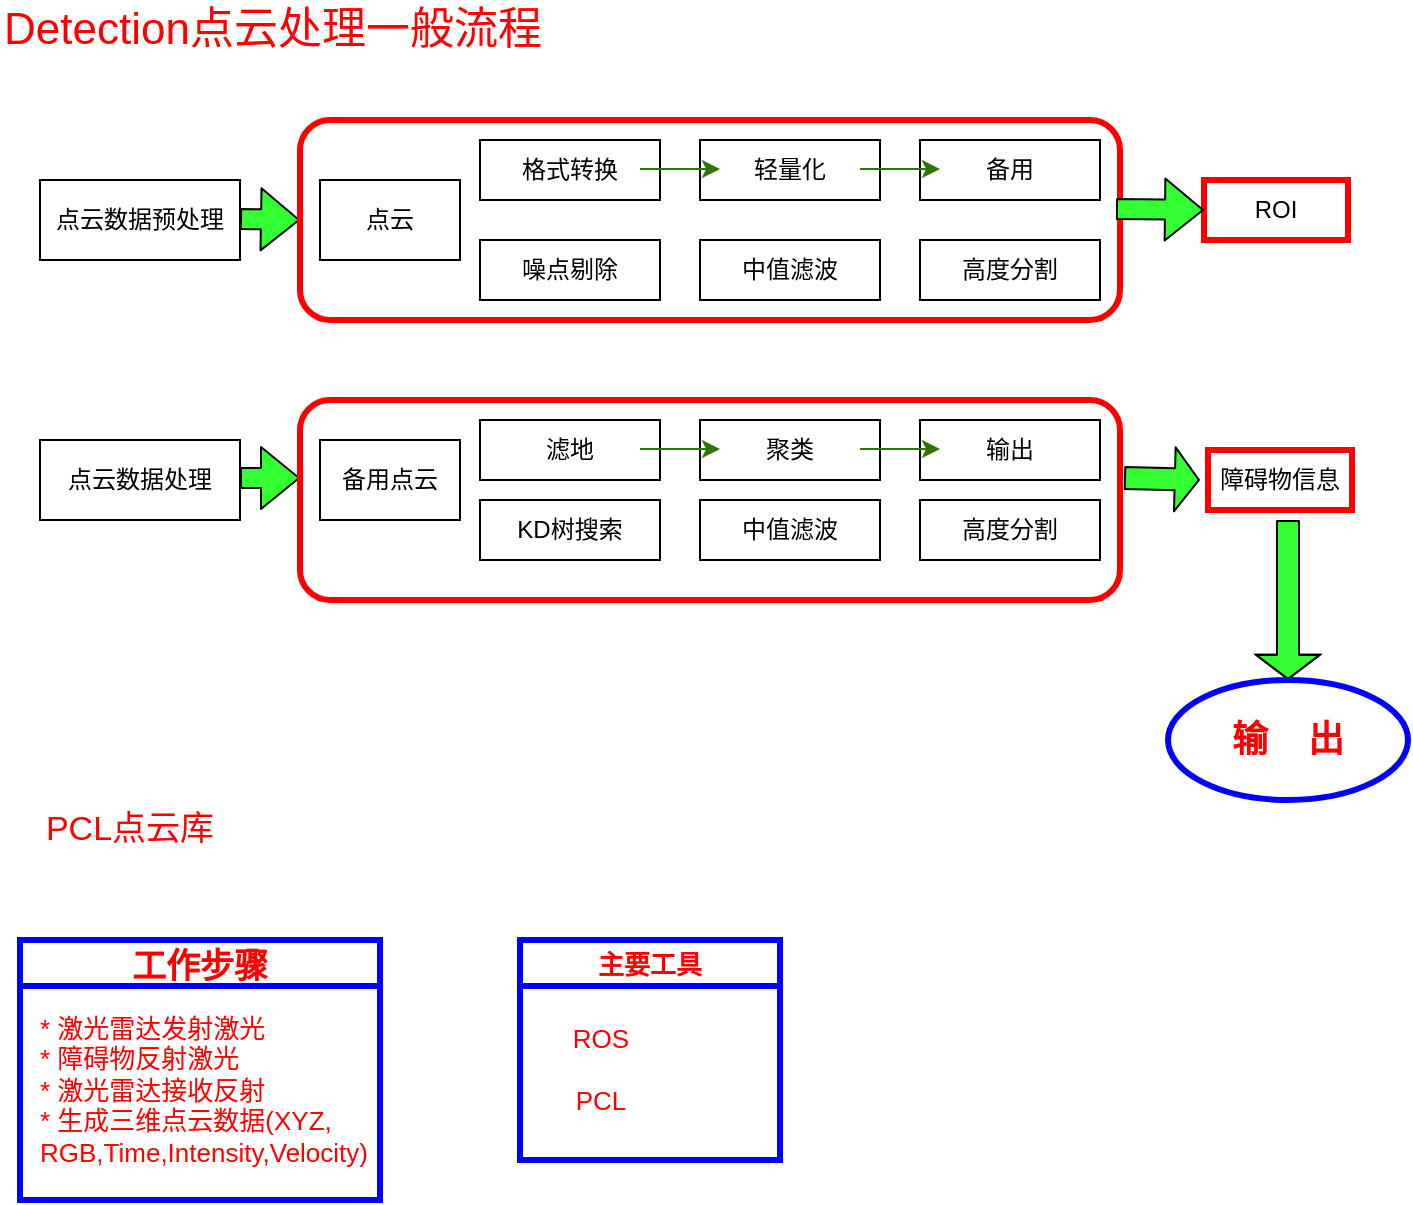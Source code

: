 <mxfile>
    <diagram id="bfpqCElBmMaLn6VJ8Khe" name="激光点云1">
        <mxGraphModel dx="2009" dy="1491" grid="1" gridSize="10" guides="1" tooltips="1" connect="1" arrows="1" fold="1" page="1" pageScale="1" pageWidth="850" pageHeight="1100" background="#ffffff" math="0" shadow="0">
            <root>
                <mxCell id="0"/>
                <mxCell id="1" parent="0"/>
                <mxCell id="2" value="点云数据预处理" style="rounded=0;whiteSpace=wrap;html=1;" parent="1" vertex="1">
                    <mxGeometry x="40" y="100" width="100" height="40" as="geometry"/>
                </mxCell>
                <mxCell id="3" value="点云数据处理" style="rounded=0;whiteSpace=wrap;html=1;" parent="1" vertex="1">
                    <mxGeometry x="40" y="230" width="100" height="40" as="geometry"/>
                </mxCell>
                <mxCell id="4" value="格式转换" style="rounded=0;whiteSpace=wrap;html=1;" parent="1" vertex="1">
                    <mxGeometry x="260" y="80" width="90" height="30" as="geometry"/>
                </mxCell>
                <mxCell id="5" value="轻量化" style="rounded=0;whiteSpace=wrap;html=1;" parent="1" vertex="1">
                    <mxGeometry x="370" y="80" width="90" height="30" as="geometry"/>
                </mxCell>
                <mxCell id="6" value="备用" style="rounded=0;whiteSpace=wrap;html=1;" parent="1" vertex="1">
                    <mxGeometry x="480" y="80" width="90" height="30" as="geometry"/>
                </mxCell>
                <mxCell id="7" value="噪点剔除" style="rounded=0;whiteSpace=wrap;html=1;" parent="1" vertex="1">
                    <mxGeometry x="260" y="130" width="90" height="30" as="geometry"/>
                </mxCell>
                <mxCell id="8" value="中值滤波" style="rounded=0;whiteSpace=wrap;html=1;" parent="1" vertex="1">
                    <mxGeometry x="370" y="130" width="90" height="30" as="geometry"/>
                </mxCell>
                <mxCell id="9" value="高度分割" style="rounded=0;whiteSpace=wrap;html=1;" parent="1" vertex="1">
                    <mxGeometry x="480" y="130" width="90" height="30" as="geometry"/>
                </mxCell>
                <mxCell id="11" value="滤地" style="rounded=0;whiteSpace=wrap;html=1;" parent="1" vertex="1">
                    <mxGeometry x="260" y="220" width="90" height="30" as="geometry"/>
                </mxCell>
                <mxCell id="12" value="聚类" style="rounded=0;whiteSpace=wrap;html=1;" parent="1" vertex="1">
                    <mxGeometry x="370" y="220" width="90" height="30" as="geometry"/>
                </mxCell>
                <mxCell id="13" value="输出" style="rounded=0;whiteSpace=wrap;html=1;" parent="1" vertex="1">
                    <mxGeometry x="480" y="220" width="90" height="30" as="geometry"/>
                </mxCell>
                <mxCell id="14" value="KD树搜索" style="rounded=0;whiteSpace=wrap;html=1;" parent="1" vertex="1">
                    <mxGeometry x="260" y="260" width="90" height="30" as="geometry"/>
                </mxCell>
                <mxCell id="15" value="中值滤波" style="rounded=0;whiteSpace=wrap;html=1;" parent="1" vertex="1">
                    <mxGeometry x="370" y="260" width="90" height="30" as="geometry"/>
                </mxCell>
                <mxCell id="16" value="高度分割" style="rounded=0;whiteSpace=wrap;html=1;" parent="1" vertex="1">
                    <mxGeometry x="480" y="260" width="90" height="30" as="geometry"/>
                </mxCell>
                <mxCell id="17" value="点云" style="rounded=0;whiteSpace=wrap;html=1;" parent="1" vertex="1">
                    <mxGeometry x="180" y="100" width="70" height="40" as="geometry"/>
                </mxCell>
                <mxCell id="18" value="备用点云" style="rounded=0;whiteSpace=wrap;html=1;" parent="1" vertex="1">
                    <mxGeometry x="180" y="230" width="70" height="40" as="geometry"/>
                </mxCell>
                <mxCell id="20" value="" style="shape=flexArrow;endArrow=classic;html=1;fillColor=#33FF33;" parent="1" edge="1">
                    <mxGeometry width="50" height="50" relative="1" as="geometry">
                        <mxPoint x="140" y="119.5" as="sourcePoint"/>
                        <mxPoint x="170" y="120" as="targetPoint"/>
                    </mxGeometry>
                </mxCell>
                <mxCell id="21" value="" style="shape=flexArrow;endArrow=classic;html=1;fillColor=#33FF33;" parent="1" edge="1">
                    <mxGeometry width="50" height="50" relative="1" as="geometry">
                        <mxPoint x="140" y="249" as="sourcePoint"/>
                        <mxPoint x="170" y="249" as="targetPoint"/>
                    </mxGeometry>
                </mxCell>
                <mxCell id="22" value="" style="endArrow=classic;html=1;fillColor=#60a917;strokeColor=#2D7600;" parent="1" edge="1">
                    <mxGeometry width="50" height="50" relative="1" as="geometry">
                        <mxPoint x="340" y="94.5" as="sourcePoint"/>
                        <mxPoint x="380" y="94.5" as="targetPoint"/>
                    </mxGeometry>
                </mxCell>
                <mxCell id="23" value="" style="endArrow=classic;html=1;fillColor=#60a917;strokeColor=#2D7600;" parent="1" edge="1">
                    <mxGeometry width="50" height="50" relative="1" as="geometry">
                        <mxPoint x="450" y="94.5" as="sourcePoint"/>
                        <mxPoint x="490" y="94.5" as="targetPoint"/>
                    </mxGeometry>
                </mxCell>
                <mxCell id="24" value="" style="endArrow=classic;html=1;fillColor=#60a917;strokeColor=#2D7600;" parent="1" edge="1">
                    <mxGeometry width="50" height="50" relative="1" as="geometry">
                        <mxPoint x="340" y="234.5" as="sourcePoint"/>
                        <mxPoint x="380" y="234.5" as="targetPoint"/>
                    </mxGeometry>
                </mxCell>
                <mxCell id="25" value="" style="endArrow=classic;html=1;fillColor=#60a917;strokeColor=#2D7600;" parent="1" edge="1">
                    <mxGeometry width="50" height="50" relative="1" as="geometry">
                        <mxPoint x="450" y="234.5" as="sourcePoint"/>
                        <mxPoint x="490" y="234.5" as="targetPoint"/>
                    </mxGeometry>
                </mxCell>
                <mxCell id="26" value="" style="rounded=1;whiteSpace=wrap;html=1;strokeColor=#FF0000;strokeWidth=3;fillColor=none;" parent="1" vertex="1">
                    <mxGeometry x="170" y="70" width="410" height="100" as="geometry"/>
                </mxCell>
                <mxCell id="27" value="" style="rounded=1;whiteSpace=wrap;html=1;strokeColor=#FF0000;strokeWidth=3;fillColor=none;" parent="1" vertex="1">
                    <mxGeometry x="170" y="210" width="410" height="100" as="geometry"/>
                </mxCell>
                <mxCell id="28" value="ROI" style="rounded=0;whiteSpace=wrap;html=1;strokeColor=#FF0000;strokeWidth=3;fillColor=none;fontColor=#000000;" parent="1" vertex="1">
                    <mxGeometry x="622" y="100" width="72" height="30" as="geometry"/>
                </mxCell>
                <mxCell id="30" value="障碍物信息" style="rounded=0;whiteSpace=wrap;html=1;strokeColor=#FF0000;strokeWidth=3;fillColor=none;fontColor=#000000;" parent="1" vertex="1">
                    <mxGeometry x="624" y="235" width="72" height="30" as="geometry"/>
                </mxCell>
                <mxCell id="31" value="" style="shape=flexArrow;endArrow=classic;html=1;fillColor=#33FF33;entryX=0;entryY=0.5;entryDx=0;entryDy=0;" parent="1" target="28" edge="1">
                    <mxGeometry width="50" height="50" relative="1" as="geometry">
                        <mxPoint x="578" y="114.5" as="sourcePoint"/>
                        <mxPoint x="618" y="115" as="targetPoint"/>
                    </mxGeometry>
                </mxCell>
                <mxCell id="32" value="" style="shape=flexArrow;endArrow=classic;html=1;fillColor=#33FF33;width=11;endSize=3.7;" parent="1" edge="1">
                    <mxGeometry width="50" height="50" relative="1" as="geometry">
                        <mxPoint x="582" y="249" as="sourcePoint"/>
                        <mxPoint x="620" y="250" as="targetPoint"/>
                    </mxGeometry>
                </mxCell>
                <mxCell id="33" value="" style="shape=flexArrow;endArrow=classic;html=1;fillColor=#33FF33;width=11;endSize=3.7;entryX=0.5;entryY=0;entryDx=0;entryDy=0;" parent="1" target="34" edge="1">
                    <mxGeometry width="50" height="50" relative="1" as="geometry">
                        <mxPoint x="664" y="270" as="sourcePoint"/>
                        <mxPoint x="663.5" y="353" as="targetPoint"/>
                        <Array as="points">
                            <mxPoint x="664" y="300"/>
                        </Array>
                    </mxGeometry>
                </mxCell>
                <mxCell id="34" value="输&amp;nbsp; &amp;nbsp; 出" style="ellipse;whiteSpace=wrap;html=1;fontColor=#FF0000;strokeColor=#0000FF;strokeWidth=3;fillColor=none;fontSize=18;fontStyle=1" parent="1" vertex="1">
                    <mxGeometry x="604" y="350" width="120" height="60" as="geometry"/>
                </mxCell>
                <mxCell id="35" value="Detection点云处理一般流程" style="text;html=1;strokeColor=none;fillColor=none;align=left;verticalAlign=middle;whiteSpace=wrap;rounded=0;fontSize=22;fontColor=#FF0000;" parent="1" vertex="1">
                    <mxGeometry x="20" y="10" width="300" height="30" as="geometry"/>
                </mxCell>
                <mxCell id="QXKNRnNFGfwan4PxlKeE-35" value="PCL点云库" style="text;html=1;strokeColor=none;fillColor=none;align=center;verticalAlign=middle;whiteSpace=wrap;rounded=0;fontSize=17;fontColor=#FF0000;" vertex="1" parent="1">
                    <mxGeometry x="30" y="410" width="110" height="30" as="geometry"/>
                </mxCell>
                <mxCell id="QXKNRnNFGfwan4PxlKeE-36" value="工作步骤" style="swimlane;fontSize=17;fontColor=#FF0000;strokeColor=#0000FF;strokeWidth=3;fillColor=none;" vertex="1" parent="1">
                    <mxGeometry x="30" y="480" width="180" height="130" as="geometry"/>
                </mxCell>
                <mxCell id="QXKNRnNFGfwan4PxlKeE-37" value="* 激光雷达发射激光&lt;br style=&quot;font-size: 13px&quot;&gt;* 障碍物反射激光&lt;br style=&quot;font-size: 13px&quot;&gt;* 激光雷达接收反射&lt;br style=&quot;font-size: 13px&quot;&gt;* 生成三维点云数据(XYZ,&lt;br&gt;RGB,Time,Intensity,Velocity)" style="text;html=1;align=left;verticalAlign=middle;resizable=0;points=[];autosize=1;strokeColor=none;fillColor=none;fontSize=13;fontColor=#FF0000;" vertex="1" parent="QXKNRnNFGfwan4PxlKeE-36">
                    <mxGeometry x="7.5" y="30" width="180" height="90" as="geometry"/>
                </mxCell>
                <mxCell id="QXKNRnNFGfwan4PxlKeE-38" value="主要工具" style="swimlane;fontSize=13;fontColor=#FF0000;strokeColor=#0000FF;strokeWidth=3;fillColor=none;" vertex="1" parent="1">
                    <mxGeometry x="280" y="480" width="130" height="110" as="geometry">
                        <mxRectangle x="450" y="180" width="80" height="23" as="alternateBounds"/>
                    </mxGeometry>
                </mxCell>
                <mxCell id="QXKNRnNFGfwan4PxlKeE-39" value="ROS&lt;br&gt;&lt;br&gt;PCL" style="text;html=1;align=center;verticalAlign=middle;resizable=0;points=[];autosize=1;strokeColor=none;fillColor=none;fontSize=13;fontColor=#FF0000;" vertex="1" parent="QXKNRnNFGfwan4PxlKeE-38">
                    <mxGeometry x="20" y="40" width="40" height="50" as="geometry"/>
                </mxCell>
            </root>
        </mxGraphModel>
    </diagram>
    <diagram id="LAleELwB6yS5hQ3d_kyp" name="激光点云2">
        <mxGraphModel dx="1758" dy="1305" grid="1" gridSize="10" guides="1" tooltips="1" connect="1" arrows="1" fold="1" page="1" pageScale="1" pageWidth="850" pageHeight="1100" background="#ffffff" math="0" shadow="0">
            <root>
                <mxCell id="iwYp3wEYwxm7NngFVobn-0"/>
                <mxCell id="iwYp3wEYwxm7NngFVobn-1" parent="iwYp3wEYwxm7NngFVobn-0"/>
                <mxCell id="iwYp3wEYwxm7NngFVobn-2" value="分割算法" style="rounded=1;whiteSpace=wrap;html=1;fontSize=17;fontColor=#FF0000;strokeColor=#0000FF;strokeWidth=3;fillColor=none;" parent="iwYp3wEYwxm7NngFVobn-1" vertex="1">
                    <mxGeometry x="40" y="360" width="100" height="40" as="geometry"/>
                </mxCell>
                <mxCell id="iwYp3wEYwxm7NngFVobn-6" value="基于法向量算法" style="rounded=1;whiteSpace=wrap;html=1;fontSize=12;fontColor=#FF0000;strokeColor=#0000FF;strokeWidth=3;fillColor=none;" parent="iwYp3wEYwxm7NngFVobn-1" vertex="1">
                    <mxGeometry x="200" y="162" width="130" height="30" as="geometry"/>
                </mxCell>
                <mxCell id="iwYp3wEYwxm7NngFVobn-20" value="" style="edgeStyle=entityRelationEdgeStyle;fontSize=12;html=1;endArrow=ERmandOne;fontColor=#FF0000;strokeColor=#0000FF;fillColor=#33FF33;exitX=1;exitY=0.5;exitDx=0;exitDy=0;entryX=0;entryY=0.5;entryDx=0;entryDy=0;" parent="iwYp3wEYwxm7NngFVobn-1" source="iwYp3wEYwxm7NngFVobn-2" target="iwYp3wEYwxm7NngFVobn-6" edge="1">
                    <mxGeometry width="100" height="100" relative="1" as="geometry">
                        <mxPoint x="150" y="390" as="sourcePoint"/>
                        <mxPoint x="250" y="290" as="targetPoint"/>
                    </mxGeometry>
                </mxCell>
                <mxCell id="iwYp3wEYwxm7NngFVobn-21" value="基于区域增长算法" style="rounded=1;whiteSpace=wrap;html=1;fontSize=12;fontColor=#FF0000;strokeColor=#0000FF;strokeWidth=3;fillColor=none;" parent="iwYp3wEYwxm7NngFVobn-1" vertex="1">
                    <mxGeometry x="200" y="213" width="130" height="30" as="geometry"/>
                </mxCell>
                <mxCell id="iwYp3wEYwxm7NngFVobn-22" value="" style="edgeStyle=entityRelationEdgeStyle;fontSize=12;html=1;endArrow=ERmandOne;fontColor=#FF0000;strokeColor=#0000FF;fillColor=#33FF33;entryX=0;entryY=0.5;entryDx=0;entryDy=0;" parent="iwYp3wEYwxm7NngFVobn-1" target="iwYp3wEYwxm7NngFVobn-21" edge="1">
                    <mxGeometry width="100" height="100" relative="1" as="geometry">
                        <mxPoint x="140" y="380" as="sourcePoint"/>
                        <mxPoint x="290" y="320" as="targetPoint"/>
                    </mxGeometry>
                </mxCell>
                <mxCell id="iwYp3wEYwxm7NngFVobn-23" value="基于直线拟合算法" style="rounded=1;whiteSpace=wrap;html=1;fontSize=12;fontColor=#FF0000;strokeColor=#0000FF;strokeWidth=3;fillColor=none;" parent="iwYp3wEYwxm7NngFVobn-1" vertex="1">
                    <mxGeometry x="200" y="266" width="130" height="30" as="geometry"/>
                </mxCell>
                <mxCell id="iwYp3wEYwxm7NngFVobn-24" value="" style="edgeStyle=entityRelationEdgeStyle;fontSize=12;html=1;endArrow=ERmandOne;fontColor=#FF0000;strokeColor=#0000FF;fillColor=#33FF33;exitX=1;exitY=0.5;exitDx=0;exitDy=0;entryX=0;entryY=0.5;entryDx=0;entryDy=0;" parent="iwYp3wEYwxm7NngFVobn-1" source="iwYp3wEYwxm7NngFVobn-2" target="iwYp3wEYwxm7NngFVobn-23" edge="1">
                    <mxGeometry width="100" height="100" relative="1" as="geometry">
                        <mxPoint x="150" y="401" as="sourcePoint"/>
                        <mxPoint x="210" y="360" as="targetPoint"/>
                    </mxGeometry>
                </mxCell>
                <mxCell id="iwYp3wEYwxm7NngFVobn-25" value="基于MRF算法" style="rounded=1;whiteSpace=wrap;html=1;fontSize=12;fontColor=#FF0000;strokeColor=#0000FF;strokeWidth=3;fillColor=none;" parent="iwYp3wEYwxm7NngFVobn-1" vertex="1">
                    <mxGeometry x="200" y="320" width="130" height="30" as="geometry"/>
                </mxCell>
                <mxCell id="iwYp3wEYwxm7NngFVobn-26" value="基于拟合平面算法" style="rounded=1;whiteSpace=wrap;html=1;fontSize=12;fontColor=#FF0000;strokeColor=#0000FF;strokeWidth=3;fillColor=none;" parent="iwYp3wEYwxm7NngFVobn-1" vertex="1">
                    <mxGeometry x="200" y="370" width="130" height="30" as="geometry"/>
                </mxCell>
                <mxCell id="iwYp3wEYwxm7NngFVobn-27" value="基于深度图像法" style="rounded=1;whiteSpace=wrap;html=1;fontSize=12;fontColor=#FF0000;strokeColor=#0000FF;strokeWidth=3;fillColor=none;" parent="iwYp3wEYwxm7NngFVobn-1" vertex="1">
                    <mxGeometry x="200" y="420" width="130" height="30" as="geometry"/>
                </mxCell>
                <mxCell id="iwYp3wEYwxm7NngFVobn-28" value="基于分段扇形投影法" style="rounded=1;whiteSpace=wrap;html=1;fontSize=12;fontColor=#FF0000;strokeColor=#0000FF;strokeWidth=3;fillColor=none;" parent="iwYp3wEYwxm7NngFVobn-1" vertex="1">
                    <mxGeometry x="200" y="470" width="140" height="30" as="geometry"/>
                </mxCell>
                <mxCell id="iwYp3wEYwxm7NngFVobn-29" value="基于平均高度算法" style="rounded=1;whiteSpace=wrap;html=1;fontSize=12;fontColor=#FF0000;strokeColor=#0000FF;strokeWidth=3;fillColor=none;" parent="iwYp3wEYwxm7NngFVobn-1" vertex="1">
                    <mxGeometry x="200" y="520" width="130" height="30" as="geometry"/>
                </mxCell>
                <mxCell id="iwYp3wEYwxm7NngFVobn-30" value="基于划分原理" style="rounded=1;whiteSpace=wrap;html=1;fontSize=12;fontColor=#FF0000;strokeColor=#0000FF;strokeWidth=3;fillColor=none;" parent="iwYp3wEYwxm7NngFVobn-1" vertex="1">
                    <mxGeometry x="527" y="150" width="110" height="30" as="geometry"/>
                </mxCell>
                <mxCell id="A237o_bNto-YE-V8PmqF-0" value="" style="edgeStyle=entityRelationEdgeStyle;fontSize=12;html=1;endArrow=ERmandOne;fontColor=#FF0000;strokeColor=#0000FF;fillColor=#33FF33;exitX=1;exitY=0.5;exitDx=0;exitDy=0;entryX=0;entryY=0.5;entryDx=0;entryDy=0;" parent="iwYp3wEYwxm7NngFVobn-1" source="iwYp3wEYwxm7NngFVobn-2" target="iwYp3wEYwxm7NngFVobn-25" edge="1">
                    <mxGeometry width="100" height="100" relative="1" as="geometry">
                        <mxPoint x="150" y="459" as="sourcePoint"/>
                        <mxPoint x="210" y="360" as="targetPoint"/>
                    </mxGeometry>
                </mxCell>
                <mxCell id="A237o_bNto-YE-V8PmqF-1" value="" style="edgeStyle=entityRelationEdgeStyle;fontSize=12;html=1;endArrow=ERmandOne;fontColor=#FF0000;strokeColor=#0000FF;fillColor=#33FF33;exitX=1;exitY=0.5;exitDx=0;exitDy=0;entryX=0;entryY=0.5;entryDx=0;entryDy=0;" parent="iwYp3wEYwxm7NngFVobn-1" source="iwYp3wEYwxm7NngFVobn-2" target="iwYp3wEYwxm7NngFVobn-29" edge="1">
                    <mxGeometry width="100" height="100" relative="1" as="geometry">
                        <mxPoint x="140" y="609" as="sourcePoint"/>
                        <mxPoint x="200" y="510" as="targetPoint"/>
                    </mxGeometry>
                </mxCell>
                <mxCell id="A237o_bNto-YE-V8PmqF-2" value="" style="edgeStyle=entityRelationEdgeStyle;fontSize=12;html=1;endArrow=ERmandOne;fontColor=#FF0000;strokeColor=#0000FF;fillColor=#33FF33;exitX=1;exitY=0.5;exitDx=0;exitDy=0;entryX=0;entryY=0.5;entryDx=0;entryDy=0;" parent="iwYp3wEYwxm7NngFVobn-1" source="A237o_bNto-YE-V8PmqF-6" target="A237o_bNto-YE-V8PmqF-15" edge="1">
                    <mxGeometry width="100" height="100" relative="1" as="geometry">
                        <mxPoint x="457" y="534.5" as="sourcePoint"/>
                        <mxPoint x="517" y="435.5" as="targetPoint"/>
                    </mxGeometry>
                </mxCell>
                <mxCell id="A237o_bNto-YE-V8PmqF-3" value="" style="edgeStyle=entityRelationEdgeStyle;fontSize=12;html=1;endArrow=ERmandOne;fontColor=#FF0000;strokeColor=#0000FF;fillColor=#33FF33;exitX=1;exitY=0.5;exitDx=0;exitDy=0;" parent="iwYp3wEYwxm7NngFVobn-1" source="iwYp3wEYwxm7NngFVobn-2" edge="1">
                    <mxGeometry width="100" height="100" relative="1" as="geometry">
                        <mxPoint x="140" y="380" as="sourcePoint"/>
                        <mxPoint x="200" y="385" as="targetPoint"/>
                    </mxGeometry>
                </mxCell>
                <mxCell id="A237o_bNto-YE-V8PmqF-4" value="" style="edgeStyle=entityRelationEdgeStyle;fontSize=12;html=1;endArrow=ERmandOne;fontColor=#FF0000;strokeColor=#0000FF;fillColor=#33FF33;exitX=1;exitY=0.5;exitDx=0;exitDy=0;entryX=0;entryY=0.5;entryDx=0;entryDy=0;" parent="iwYp3wEYwxm7NngFVobn-1" source="iwYp3wEYwxm7NngFVobn-2" target="iwYp3wEYwxm7NngFVobn-28" edge="1">
                    <mxGeometry width="100" height="100" relative="1" as="geometry">
                        <mxPoint x="140" y="559" as="sourcePoint"/>
                        <mxPoint x="200" y="460" as="targetPoint"/>
                    </mxGeometry>
                </mxCell>
                <mxCell id="A237o_bNto-YE-V8PmqF-5" value="" style="edgeStyle=entityRelationEdgeStyle;fontSize=12;html=1;endArrow=ERmandOne;fontColor=#FF0000;strokeColor=#0000FF;fillColor=#33FF33;entryX=0;entryY=0.5;entryDx=0;entryDy=0;" parent="iwYp3wEYwxm7NngFVobn-1" target="iwYp3wEYwxm7NngFVobn-27" edge="1">
                    <mxGeometry width="100" height="100" relative="1" as="geometry">
                        <mxPoint x="140" y="380" as="sourcePoint"/>
                        <mxPoint x="200" y="410" as="targetPoint"/>
                    </mxGeometry>
                </mxCell>
                <mxCell id="A237o_bNto-YE-V8PmqF-6" value="聚类算法" style="rounded=1;whiteSpace=wrap;html=1;fontSize=17;fontColor=#FF0000;strokeColor=#0000FF;strokeWidth=3;fillColor=none;" parent="iwYp3wEYwxm7NngFVobn-1" vertex="1">
                    <mxGeometry x="367" y="357" width="100" height="40" as="geometry"/>
                </mxCell>
                <mxCell id="A237o_bNto-YE-V8PmqF-7" value="基于层次原理" style="rounded=1;whiteSpace=wrap;html=1;fontSize=12;fontColor=#FF0000;strokeColor=#0000FF;strokeWidth=3;fillColor=none;" parent="iwYp3wEYwxm7NngFVobn-1" vertex="1">
                    <mxGeometry x="527" y="290" width="110" height="30" as="geometry"/>
                </mxCell>
                <mxCell id="A237o_bNto-YE-V8PmqF-10" value="边界框拟合" style="rounded=1;whiteSpace=wrap;html=1;fontSize=17;fontColor=#FF0000;strokeColor=#0000FF;strokeWidth=3;fillColor=none;" parent="iwYp3wEYwxm7NngFVobn-1" vertex="1">
                    <mxGeometry x="30" y="785" width="120" height="30" as="geometry"/>
                </mxCell>
                <mxCell id="A237o_bNto-YE-V8PmqF-11" value="" style="edgeStyle=entityRelationEdgeStyle;fontSize=12;html=1;endArrow=ERmandOne;fontColor=#FF0000;strokeColor=#0000FF;fillColor=#33FF33;exitX=1;exitY=0.5;exitDx=0;exitDy=0;entryX=0;entryY=0.5;entryDx=0;entryDy=0;" parent="iwYp3wEYwxm7NngFVobn-1" source="A237o_bNto-YE-V8PmqF-6" target="A237o_bNto-YE-V8PmqF-7" edge="1">
                    <mxGeometry width="100" height="100" relative="1" as="geometry">
                        <mxPoint x="457" y="491.5" as="sourcePoint"/>
                        <mxPoint x="517" y="392.5" as="targetPoint"/>
                    </mxGeometry>
                </mxCell>
                <mxCell id="A237o_bNto-YE-V8PmqF-12" value="" style="edgeStyle=entityRelationEdgeStyle;fontSize=12;html=1;endArrow=ERmandOne;fontColor=#FF0000;strokeColor=#0000FF;fillColor=#33FF33;exitX=1;exitY=0.5;exitDx=0;exitDy=0;entryX=0;entryY=0.5;entryDx=0;entryDy=0;" parent="iwYp3wEYwxm7NngFVobn-1" source="A237o_bNto-YE-V8PmqF-6" target="iwYp3wEYwxm7NngFVobn-30" edge="1">
                    <mxGeometry width="100" height="100" relative="1" as="geometry">
                        <mxPoint x="457" y="268" as="sourcePoint"/>
                        <mxPoint x="517" y="169" as="targetPoint"/>
                    </mxGeometry>
                </mxCell>
                <mxCell id="A237o_bNto-YE-V8PmqF-14" value="基于网格原理" style="rounded=1;whiteSpace=wrap;html=1;fontSize=12;fontColor=#FF0000;strokeColor=#0000FF;strokeWidth=3;fillColor=none;" parent="iwYp3wEYwxm7NngFVobn-1" vertex="1">
                    <mxGeometry x="527" y="570" width="110" height="30" as="geometry"/>
                </mxCell>
                <mxCell id="A237o_bNto-YE-V8PmqF-15" value="基于密度原理" style="rounded=1;whiteSpace=wrap;html=1;fontSize=12;fontColor=#FF0000;strokeColor=#0000FF;strokeWidth=3;fillColor=none;" parent="iwYp3wEYwxm7NngFVobn-1" vertex="1">
                    <mxGeometry x="527" y="427" width="110" height="30" as="geometry"/>
                </mxCell>
                <mxCell id="A237o_bNto-YE-V8PmqF-16" value="K-MEANS算法" style="rounded=1;whiteSpace=wrap;html=1;fontSize=11;fontColor=#FF0000;strokeColor=#0000FF;strokeWidth=3;fillColor=none;align=center;" parent="iwYp3wEYwxm7NngFVobn-1" vertex="1">
                    <mxGeometry x="697" y="110" width="130" height="30" as="geometry"/>
                </mxCell>
                <mxCell id="A237o_bNto-YE-V8PmqF-17" value="KNN算法" style="rounded=1;whiteSpace=wrap;html=1;fontSize=11;fontColor=#FF0000;strokeColor=#0000FF;strokeWidth=3;fillColor=none;align=center;" parent="iwYp3wEYwxm7NngFVobn-1" vertex="1">
                    <mxGeometry x="697" y="150" width="130" height="30" as="geometry"/>
                </mxCell>
                <mxCell id="A237o_bNto-YE-V8PmqF-18" value="K-MEDOIDS算法" style="rounded=1;whiteSpace=wrap;html=1;fontSize=11;fontColor=#FF0000;strokeColor=#0000FF;strokeWidth=3;fillColor=none;align=center;" parent="iwYp3wEYwxm7NngFVobn-1" vertex="1">
                    <mxGeometry x="697" y="193" width="130" height="30" as="geometry"/>
                </mxCell>
                <mxCell id="A237o_bNto-YE-V8PmqF-19" value="K-MEANS算法" style="rounded=1;whiteSpace=wrap;html=1;fontSize=11;fontColor=#FF0000;strokeColor=#0000FF;strokeWidth=3;fillColor=none;align=center;" parent="iwYp3wEYwxm7NngFVobn-1" vertex="1">
                    <mxGeometry x="697" y="246" width="130" height="30" as="geometry"/>
                </mxCell>
                <mxCell id="A237o_bNto-YE-V8PmqF-20" value="KNN算法" style="rounded=1;whiteSpace=wrap;html=1;fontSize=11;fontColor=#FF0000;strokeColor=#0000FF;strokeWidth=3;fillColor=none;align=center;" parent="iwYp3wEYwxm7NngFVobn-1" vertex="1">
                    <mxGeometry x="697" y="286" width="130" height="30" as="geometry"/>
                </mxCell>
                <mxCell id="A237o_bNto-YE-V8PmqF-21" value="K-MEDOIDS算法" style="rounded=1;whiteSpace=wrap;html=1;fontSize=11;fontColor=#FF0000;strokeColor=#0000FF;strokeWidth=3;fillColor=none;align=center;" parent="iwYp3wEYwxm7NngFVobn-1" vertex="1">
                    <mxGeometry x="697" y="329" width="130" height="30" as="geometry"/>
                </mxCell>
                <mxCell id="A237o_bNto-YE-V8PmqF-22" value="K-MEANS算法" style="rounded=1;whiteSpace=wrap;html=1;fontSize=11;fontColor=#FF0000;strokeColor=#0000FF;strokeWidth=3;fillColor=none;align=center;" parent="iwYp3wEYwxm7NngFVobn-1" vertex="1">
                    <mxGeometry x="697" y="387" width="130" height="30" as="geometry"/>
                </mxCell>
                <mxCell id="A237o_bNto-YE-V8PmqF-23" value="KNN算法" style="rounded=1;whiteSpace=wrap;html=1;fontSize=11;fontColor=#FF0000;strokeColor=#0000FF;strokeWidth=3;fillColor=none;align=center;" parent="iwYp3wEYwxm7NngFVobn-1" vertex="1">
                    <mxGeometry x="697" y="427" width="130" height="30" as="geometry"/>
                </mxCell>
                <mxCell id="A237o_bNto-YE-V8PmqF-24" value="K-MEDOIDS算法" style="rounded=1;whiteSpace=wrap;html=1;fontSize=11;fontColor=#FF0000;strokeColor=#0000FF;strokeWidth=3;fillColor=none;align=center;" parent="iwYp3wEYwxm7NngFVobn-1" vertex="1">
                    <mxGeometry x="697" y="470" width="130" height="30" as="geometry"/>
                </mxCell>
                <mxCell id="A237o_bNto-YE-V8PmqF-25" value="K-MEANS算法" style="rounded=1;whiteSpace=wrap;html=1;fontSize=11;fontColor=#FF0000;strokeColor=#0000FF;strokeWidth=3;fillColor=none;align=center;" parent="iwYp3wEYwxm7NngFVobn-1" vertex="1">
                    <mxGeometry x="697" y="530" width="130" height="30" as="geometry"/>
                </mxCell>
                <mxCell id="A237o_bNto-YE-V8PmqF-26" value="KNN算法" style="rounded=1;whiteSpace=wrap;html=1;fontSize=11;fontColor=#FF0000;strokeColor=#0000FF;strokeWidth=3;fillColor=none;align=center;" parent="iwYp3wEYwxm7NngFVobn-1" vertex="1">
                    <mxGeometry x="697" y="570" width="130" height="30" as="geometry"/>
                </mxCell>
                <mxCell id="A237o_bNto-YE-V8PmqF-27" value="K-MEDOIDS算法" style="rounded=1;whiteSpace=wrap;html=1;fontSize=11;fontColor=#FF0000;strokeColor=#0000FF;strokeWidth=3;fillColor=none;align=center;" parent="iwYp3wEYwxm7NngFVobn-1" vertex="1">
                    <mxGeometry x="697" y="613" width="130" height="30" as="geometry"/>
                </mxCell>
                <mxCell id="A237o_bNto-YE-V8PmqF-28" value="" style="edgeStyle=entityRelationEdgeStyle;fontSize=12;html=1;endArrow=ERmandOne;fontColor=#FF0000;strokeColor=#0000FF;fillColor=#33FF33;exitX=1;exitY=0.5;exitDx=0;exitDy=0;entryX=0;entryY=0.5;entryDx=0;entryDy=0;" parent="iwYp3wEYwxm7NngFVobn-1" source="A237o_bNto-YE-V8PmqF-6" target="A237o_bNto-YE-V8PmqF-14" edge="1">
                    <mxGeometry width="100" height="100" relative="1" as="geometry">
                        <mxPoint x="467" y="587" as="sourcePoint"/>
                        <mxPoint x="527" y="488" as="targetPoint"/>
                    </mxGeometry>
                </mxCell>
                <mxCell id="A237o_bNto-YE-V8PmqF-29" value="" style="edgeStyle=entityRelationEdgeStyle;fontSize=12;html=1;endArrow=ERmandOne;fontColor=#FF0000;strokeColor=#0000FF;fillColor=#33FF33;exitX=1;exitY=0.5;exitDx=0;exitDy=0;entryX=0;entryY=0.5;entryDx=0;entryDy=0;" parent="iwYp3wEYwxm7NngFVobn-1" source="iwYp3wEYwxm7NngFVobn-30" target="A237o_bNto-YE-V8PmqF-16" edge="1">
                    <mxGeometry width="100" height="100" relative="1" as="geometry">
                        <mxPoint x="637" y="140" as="sourcePoint"/>
                        <mxPoint x="697" y="104" as="targetPoint"/>
                    </mxGeometry>
                </mxCell>
                <mxCell id="A237o_bNto-YE-V8PmqF-38" value="" style="edgeStyle=entityRelationEdgeStyle;fontSize=12;html=1;endArrow=ERmandOne;fontColor=#FF0000;strokeColor=#0000FF;fillColor=#33FF33;exitX=1;exitY=0.5;exitDx=0;exitDy=0;entryX=0;entryY=0.5;entryDx=0;entryDy=0;" parent="iwYp3wEYwxm7NngFVobn-1" source="iwYp3wEYwxm7NngFVobn-30" target="A237o_bNto-YE-V8PmqF-17" edge="1">
                    <mxGeometry width="100" height="100" relative="1" as="geometry">
                        <mxPoint x="637" y="214" as="sourcePoint"/>
                        <mxPoint x="697" y="174" as="targetPoint"/>
                    </mxGeometry>
                </mxCell>
                <mxCell id="A237o_bNto-YE-V8PmqF-39" value="" style="edgeStyle=entityRelationEdgeStyle;fontSize=12;html=1;endArrow=ERmandOne;fontColor=#FF0000;strokeColor=#0000FF;fillColor=#33FF33;exitX=1;exitY=0.5;exitDx=0;exitDy=0;entryX=0;entryY=0.5;entryDx=0;entryDy=0;" parent="iwYp3wEYwxm7NngFVobn-1" source="A237o_bNto-YE-V8PmqF-15" target="A237o_bNto-YE-V8PmqF-22" edge="1">
                    <mxGeometry width="100" height="100" relative="1" as="geometry">
                        <mxPoint x="637" y="458" as="sourcePoint"/>
                        <mxPoint x="697" y="418" as="targetPoint"/>
                    </mxGeometry>
                </mxCell>
                <mxCell id="A237o_bNto-YE-V8PmqF-40" value="" style="edgeStyle=entityRelationEdgeStyle;fontSize=12;html=1;endArrow=ERmandOne;fontColor=#FF0000;strokeColor=#0000FF;fillColor=#33FF33;exitX=1;exitY=0.5;exitDx=0;exitDy=0;entryX=0;entryY=0.5;entryDx=0;entryDy=0;" parent="iwYp3wEYwxm7NngFVobn-1" source="A237o_bNto-YE-V8PmqF-14" target="A237o_bNto-YE-V8PmqF-27" edge="1">
                    <mxGeometry width="100" height="100" relative="1" as="geometry">
                        <mxPoint x="627" y="628" as="sourcePoint"/>
                        <mxPoint x="687" y="588" as="targetPoint"/>
                    </mxGeometry>
                </mxCell>
                <mxCell id="A237o_bNto-YE-V8PmqF-41" value="" style="edgeStyle=entityRelationEdgeStyle;fontSize=12;html=1;endArrow=ERmandOne;fontColor=#FF0000;strokeColor=#0000FF;fillColor=#33FF33;exitX=1;exitY=0.5;exitDx=0;exitDy=0;entryX=0;entryY=0.5;entryDx=0;entryDy=0;" parent="iwYp3wEYwxm7NngFVobn-1" source="A237o_bNto-YE-V8PmqF-15" target="A237o_bNto-YE-V8PmqF-24" edge="1">
                    <mxGeometry width="100" height="100" relative="1" as="geometry">
                        <mxPoint x="637" y="500" as="sourcePoint"/>
                        <mxPoint x="697" y="460" as="targetPoint"/>
                    </mxGeometry>
                </mxCell>
                <mxCell id="A237o_bNto-YE-V8PmqF-42" value="" style="edgeStyle=entityRelationEdgeStyle;fontSize=12;html=1;endArrow=ERmandOne;fontColor=#FF0000;strokeColor=#0000FF;fillColor=#33FF33;exitX=1;exitY=0.5;exitDx=0;exitDy=0;entryX=0;entryY=0.5;entryDx=0;entryDy=0;" parent="iwYp3wEYwxm7NngFVobn-1" source="A237o_bNto-YE-V8PmqF-15" target="A237o_bNto-YE-V8PmqF-23" edge="1">
                    <mxGeometry width="100" height="100" relative="1" as="geometry">
                        <mxPoint x="637" y="497" as="sourcePoint"/>
                        <mxPoint x="697" y="457" as="targetPoint"/>
                    </mxGeometry>
                </mxCell>
                <mxCell id="A237o_bNto-YE-V8PmqF-43" value="" style="edgeStyle=entityRelationEdgeStyle;fontSize=12;html=1;endArrow=ERmandOne;fontColor=#FF0000;strokeColor=#0000FF;fillColor=#33FF33;exitX=1;exitY=0.5;exitDx=0;exitDy=0;entryX=0;entryY=0.5;entryDx=0;entryDy=0;" parent="iwYp3wEYwxm7NngFVobn-1" source="A237o_bNto-YE-V8PmqF-7" target="A237o_bNto-YE-V8PmqF-21" edge="1">
                    <mxGeometry width="100" height="100" relative="1" as="geometry">
                        <mxPoint x="637" y="364" as="sourcePoint"/>
                        <mxPoint x="697" y="324" as="targetPoint"/>
                    </mxGeometry>
                </mxCell>
                <mxCell id="A237o_bNto-YE-V8PmqF-44" value="" style="edgeStyle=entityRelationEdgeStyle;fontSize=12;html=1;endArrow=ERmandOne;fontColor=#FF0000;strokeColor=#0000FF;fillColor=#33FF33;exitX=1;exitY=0.5;exitDx=0;exitDy=0;entryX=0;entryY=0.5;entryDx=0;entryDy=0;" parent="iwYp3wEYwxm7NngFVobn-1" source="A237o_bNto-YE-V8PmqF-7" target="A237o_bNto-YE-V8PmqF-20" edge="1">
                    <mxGeometry width="100" height="100" relative="1" as="geometry">
                        <mxPoint x="647" y="360" as="sourcePoint"/>
                        <mxPoint x="707" y="320" as="targetPoint"/>
                    </mxGeometry>
                </mxCell>
                <mxCell id="A237o_bNto-YE-V8PmqF-45" value="" style="edgeStyle=entityRelationEdgeStyle;fontSize=12;html=1;endArrow=ERmandOne;fontColor=#FF0000;strokeColor=#0000FF;fillColor=#33FF33;exitX=1;exitY=0.5;exitDx=0;exitDy=0;entryX=0;entryY=0.5;entryDx=0;entryDy=0;" parent="iwYp3wEYwxm7NngFVobn-1" source="A237o_bNto-YE-V8PmqF-7" target="A237o_bNto-YE-V8PmqF-19" edge="1">
                    <mxGeometry width="100" height="100" relative="1" as="geometry">
                        <mxPoint x="637" y="276" as="sourcePoint"/>
                        <mxPoint x="697" y="236" as="targetPoint"/>
                    </mxGeometry>
                </mxCell>
                <mxCell id="A237o_bNto-YE-V8PmqF-46" value="" style="edgeStyle=entityRelationEdgeStyle;fontSize=12;html=1;endArrow=ERmandOne;fontColor=#FF0000;strokeColor=#0000FF;fillColor=#33FF33;exitX=1;exitY=0.5;exitDx=0;exitDy=0;entryX=0;entryY=0.5;entryDx=0;entryDy=0;" parent="iwYp3wEYwxm7NngFVobn-1" source="iwYp3wEYwxm7NngFVobn-30" target="A237o_bNto-YE-V8PmqF-18" edge="1">
                    <mxGeometry width="100" height="100" relative="1" as="geometry">
                        <mxPoint x="637" y="233" as="sourcePoint"/>
                        <mxPoint x="697" y="193" as="targetPoint"/>
                    </mxGeometry>
                </mxCell>
                <mxCell id="A237o_bNto-YE-V8PmqF-47" value="" style="edgeStyle=entityRelationEdgeStyle;fontSize=12;html=1;endArrow=ERmandOne;fontColor=#FF0000;strokeColor=#0000FF;fillColor=#33FF33;exitX=1;exitY=0.5;exitDx=0;exitDy=0;entryX=0;entryY=0.5;entryDx=0;entryDy=0;" parent="iwYp3wEYwxm7NngFVobn-1" source="A237o_bNto-YE-V8PmqF-14" target="A237o_bNto-YE-V8PmqF-26" edge="1">
                    <mxGeometry width="100" height="100" relative="1" as="geometry">
                        <mxPoint x="637" y="628" as="sourcePoint"/>
                        <mxPoint x="697" y="588" as="targetPoint"/>
                    </mxGeometry>
                </mxCell>
                <mxCell id="A237o_bNto-YE-V8PmqF-48" value="" style="edgeStyle=entityRelationEdgeStyle;fontSize=12;html=1;endArrow=ERmandOne;fontColor=#FF0000;strokeColor=#0000FF;fillColor=#33FF33;exitX=1;exitY=0.5;exitDx=0;exitDy=0;entryX=0;entryY=0.5;entryDx=0;entryDy=0;" parent="iwYp3wEYwxm7NngFVobn-1" source="A237o_bNto-YE-V8PmqF-14" target="A237o_bNto-YE-V8PmqF-25" edge="1">
                    <mxGeometry width="100" height="100" relative="1" as="geometry">
                        <mxPoint x="637" y="558" as="sourcePoint"/>
                        <mxPoint x="697" y="518" as="targetPoint"/>
                    </mxGeometry>
                </mxCell>
                <mxCell id="A237o_bNto-YE-V8PmqF-49" value="基于AABB算法" style="rounded=1;whiteSpace=wrap;html=1;fontSize=12;fontColor=#FF0000;strokeColor=#0000FF;strokeWidth=3;fillColor=none;" parent="iwYp3wEYwxm7NngFVobn-1" vertex="1">
                    <mxGeometry x="210" y="630" width="140" height="30" as="geometry"/>
                </mxCell>
                <mxCell id="A237o_bNto-YE-V8PmqF-50" value="包围球(sphere)" style="rounded=1;whiteSpace=wrap;html=1;fontSize=12;fontColor=#FF0000;strokeColor=#0000FF;strokeWidth=3;fillColor=none;" parent="iwYp3wEYwxm7NngFVobn-1" vertex="1">
                    <mxGeometry x="210" y="905" width="120" height="30" as="geometry"/>
                </mxCell>
                <mxCell id="A237o_bNto-YE-V8PmqF-51" value="凸包包围框(fixed direction hulls or K-DOP)" style="rounded=1;whiteSpace=wrap;html=1;fontSize=12;fontColor=#FF0000;strokeColor=#0000FF;strokeWidth=3;fillColor=none;" parent="iwYp3wEYwxm7NngFVobn-1" vertex="1">
                    <mxGeometry x="210" y="825" width="150" height="40" as="geometry"/>
                </mxCell>
                <mxCell id="A237o_bNto-YE-V8PmqF-52" value="最小面积框算法" style="rounded=1;whiteSpace=wrap;html=1;fontSize=12;fontColor=#FF0000;strokeColor=#0000FF;strokeWidth=3;fillColor=none;" parent="iwYp3wEYwxm7NngFVobn-1" vertex="1">
                    <mxGeometry x="210" y="755" width="140" height="30" as="geometry"/>
                </mxCell>
                <mxCell id="A237o_bNto-YE-V8PmqF-53" value="基于OBB算法" style="rounded=1;whiteSpace=wrap;html=1;fontSize=12;fontColor=#FF0000;strokeColor=#0000FF;strokeWidth=3;fillColor=none;" parent="iwYp3wEYwxm7NngFVobn-1" vertex="1">
                    <mxGeometry x="210" y="693" width="140" height="30" as="geometry"/>
                </mxCell>
                <mxCell id="A237o_bNto-YE-V8PmqF-55" value="" style="edgeStyle=entityRelationEdgeStyle;fontSize=12;html=1;endArrow=ERmandOne;fontColor=#FF0000;strokeColor=#0000FF;fillColor=#33FF33;exitX=1;exitY=0.5;exitDx=0;exitDy=0;entryX=0;entryY=0.5;entryDx=0;entryDy=0;" parent="iwYp3wEYwxm7NngFVobn-1" source="A237o_bNto-YE-V8PmqF-10" target="A237o_bNto-YE-V8PmqF-49" edge="1">
                    <mxGeometry width="100" height="100" relative="1" as="geometry">
                        <mxPoint x="150" y="705" as="sourcePoint"/>
                        <mxPoint x="210" y="665" as="targetPoint"/>
                    </mxGeometry>
                </mxCell>
                <mxCell id="A237o_bNto-YE-V8PmqF-57" value="" style="edgeStyle=entityRelationEdgeStyle;fontSize=12;html=1;endArrow=ERmandOne;fontColor=#FF0000;strokeColor=#0000FF;fillColor=#33FF33;exitX=1;exitY=0.5;exitDx=0;exitDy=0;entryX=0;entryY=0.5;entryDx=0;entryDy=0;" parent="iwYp3wEYwxm7NngFVobn-1" source="A237o_bNto-YE-V8PmqF-10" target="A237o_bNto-YE-V8PmqF-50" edge="1">
                    <mxGeometry width="100" height="100" relative="1" as="geometry">
                        <mxPoint x="150" y="915" as="sourcePoint"/>
                        <mxPoint x="210" y="875" as="targetPoint"/>
                    </mxGeometry>
                </mxCell>
                <mxCell id="A237o_bNto-YE-V8PmqF-58" value="" style="edgeStyle=entityRelationEdgeStyle;fontSize=12;html=1;endArrow=ERmandOne;fontColor=#FF0000;strokeColor=#0000FF;fillColor=#33FF33;exitX=1;exitY=0.5;exitDx=0;exitDy=0;entryX=0;entryY=0.5;entryDx=0;entryDy=0;" parent="iwYp3wEYwxm7NngFVobn-1" source="A237o_bNto-YE-V8PmqF-10" target="A237o_bNto-YE-V8PmqF-51" edge="1">
                    <mxGeometry width="100" height="100" relative="1" as="geometry">
                        <mxPoint x="150" y="855" as="sourcePoint"/>
                        <mxPoint x="210" y="815" as="targetPoint"/>
                    </mxGeometry>
                </mxCell>
                <mxCell id="A237o_bNto-YE-V8PmqF-59" value="" style="edgeStyle=entityRelationEdgeStyle;fontSize=12;html=1;endArrow=ERmandOne;fontColor=#FF0000;strokeColor=#0000FF;fillColor=#33FF33;exitX=1;exitY=0.5;exitDx=0;exitDy=0;entryX=0;entryY=0.5;entryDx=0;entryDy=0;" parent="iwYp3wEYwxm7NngFVobn-1" source="A237o_bNto-YE-V8PmqF-10" target="A237o_bNto-YE-V8PmqF-52" edge="1">
                    <mxGeometry width="100" height="100" relative="1" as="geometry">
                        <mxPoint x="150" y="835" as="sourcePoint"/>
                        <mxPoint x="210" y="795" as="targetPoint"/>
                    </mxGeometry>
                </mxCell>
                <mxCell id="A237o_bNto-YE-V8PmqF-60" value="" style="edgeStyle=entityRelationEdgeStyle;fontSize=12;html=1;endArrow=ERmandOne;fontColor=#FF0000;strokeColor=#0000FF;fillColor=#33FF33;exitX=1;exitY=0.5;exitDx=0;exitDy=0;entryX=0;entryY=0.5;entryDx=0;entryDy=0;" parent="iwYp3wEYwxm7NngFVobn-1" source="A237o_bNto-YE-V8PmqF-10" target="A237o_bNto-YE-V8PmqF-53" edge="1">
                    <mxGeometry width="100" height="100" relative="1" as="geometry">
                        <mxPoint x="150" y="825" as="sourcePoint"/>
                        <mxPoint x="210" y="785" as="targetPoint"/>
                    </mxGeometry>
                </mxCell>
                <mxCell id="PDhbbWhO_wIaAfjbuCkR-0" value="激光点云检测障碍物的步骤" style="text;html=1;strokeColor=none;fillColor=none;align=left;verticalAlign=middle;whiteSpace=wrap;rounded=0;fontSize=22;fontColor=#FF0000;fontStyle=1" parent="iwYp3wEYwxm7NngFVobn-1" vertex="1">
                    <mxGeometry x="20" y="30" width="310" height="30" as="geometry"/>
                </mxCell>
            </root>
        </mxGraphModel>
    </diagram>
    <diagram id="q6QXK8IRdtgzlft5MY7H" name="相机传感器1">
        <mxGraphModel dx="1562" dy="1160" grid="1" gridSize="10" guides="1" tooltips="1" connect="1" arrows="1" fold="1" page="1" pageScale="1" pageWidth="850" pageHeight="1100" background="#ffffff" math="0" shadow="0">
            <root>
                <mxCell id="LafS-st1ClGZHATqQYFv-0"/>
                <mxCell id="LafS-st1ClGZHATqQYFv-1" parent="LafS-st1ClGZHATqQYFv-0"/>
                <mxCell id="8cxiB5Qc7X9QkN6qJW3u-0" value="单目摄像头" style="swimlane;fontSize=17;fontColor=#FF0000;strokeColor=#0000FF;strokeWidth=3;fillColor=none;" parent="LafS-st1ClGZHATqQYFv-1" vertex="1">
                    <mxGeometry x="30" y="50" width="237.5" height="100" as="geometry"/>
                </mxCell>
                <mxCell id="8cxiB5Qc7X9QkN6qJW3u-1" value="* 分类：广角，长焦，鱼眼；&lt;br&gt;* 用于识别红绿灯，车道线，障碍物；" style="text;html=1;align=left;verticalAlign=middle;resizable=0;points=[];autosize=1;strokeColor=none;fillColor=none;fontSize=13;fontColor=#FF0000;" parent="8cxiB5Qc7X9QkN6qJW3u-0" vertex="1">
                    <mxGeometry x="3.75" y="30" width="230" height="40" as="geometry"/>
                </mxCell>
                <mxCell id="8cxiB5Qc7X9QkN6qJW3u-2" value="工作步骤" style="swimlane;fontSize=17;fontColor=#FF0000;strokeColor=#0000FF;strokeWidth=3;fillColor=none;" parent="LafS-st1ClGZHATqQYFv-1" vertex="1">
                    <mxGeometry x="335" y="50" width="215" height="130" as="geometry"/>
                </mxCell>
                <mxCell id="8cxiB5Qc7X9QkN6qJW3u-3" value="* 激光雷达发射激光&lt;br style=&quot;font-size: 13px&quot;&gt;* 障碍物反射激光&lt;br style=&quot;font-size: 13px&quot;&gt;* 激光雷达接收反射&lt;br style=&quot;font-size: 13px&quot;&gt;* 生成三维点云数据(XYZ,&lt;br&gt;RGB,Time,Intensity,Velocity)" style="text;html=1;align=left;verticalAlign=middle;resizable=0;points=[];autosize=1;strokeColor=none;fillColor=none;fontSize=13;fontColor=#FF0000;" parent="8cxiB5Qc7X9QkN6qJW3u-2" vertex="1">
                    <mxGeometry x="7.5" y="30" width="180" height="90" as="geometry"/>
                </mxCell>
                <mxCell id="8cxiB5Qc7X9QkN6qJW3u-4" value="双目摄像头" style="swimlane;fontSize=17;fontColor=#FF0000;strokeColor=#0000FF;strokeWidth=3;fillColor=none;" parent="LafS-st1ClGZHATqQYFv-1" vertex="1">
                    <mxGeometry x="30" y="200" width="237.5" height="130" as="geometry"/>
                </mxCell>
                <mxCell id="8cxiB5Qc7X9QkN6qJW3u-5" value="* 包含单目摄像头全部功能；&lt;br&gt;* 定位测距：通过视差的三角测距原理&lt;br&gt;进行测距。&lt;br&gt;* 可还原视觉场景中每一点的真实三维&lt;br&gt;几何信息。" style="text;html=1;align=left;verticalAlign=middle;resizable=0;points=[];autosize=1;strokeColor=none;fillColor=none;fontSize=13;fontColor=#FF0000;" parent="8cxiB5Qc7X9QkN6qJW3u-4" vertex="1">
                    <mxGeometry x="7.5" y="31" width="230" height="90" as="geometry"/>
                </mxCell>
                <mxCell id="p9U-sdWg3t27TANVpZVU-0" value="动态目标检测：涉及图像处理技术" style="swimlane;fontSize=17;fontColor=#FF0000;strokeColor=#0000FF;strokeWidth=3;fillColor=none;" parent="LafS-st1ClGZHATqQYFv-1" vertex="1">
                    <mxGeometry x="335" y="200" width="357.5" height="170" as="geometry"/>
                </mxCell>
                <mxCell id="p9U-sdWg3t27TANVpZVU-1" value="* 难点：&lt;br&gt;小目标：相对输入图片大小，目标物体所占像素点极少；&lt;br&gt;旋转角度学习，物体朝向不同，但对应特征相同，旋转角的&lt;br&gt;有效学习有较大难度；&lt;br&gt;缺失深度信息。&lt;br&gt;多目标追踪、ID切换。&lt;br&gt;* 传统图像特征提取主要技术：&lt;br&gt;HOG,SIFT,SURF,ORB,DPM,金字塔分解" style="text;html=1;align=left;verticalAlign=middle;resizable=0;points=[];autosize=1;strokeColor=none;fillColor=none;fontSize=13;fontColor=#FF0000;" parent="p9U-sdWg3t27TANVpZVU-0" vertex="1">
                    <mxGeometry x="7.5" y="30" width="350" height="130" as="geometry"/>
                </mxCell>
                <mxCell id="p9U-sdWg3t27TANVpZVU-4" value="&lt;font color=&quot;#ff0000&quot; size=&quot;1&quot;&gt;&lt;b style=&quot;font-size: 16px&quot;&gt;视觉目标检测：传统算法通用处理流程&lt;/b&gt;&lt;/font&gt;" style="text;html=1;strokeColor=none;fillColor=none;align=left;verticalAlign=middle;whiteSpace=wrap;rounded=0;" parent="LafS-st1ClGZHATqQYFv-1" vertex="1">
                    <mxGeometry x="30" y="410" width="320" height="30" as="geometry"/>
                </mxCell>
                <mxCell id="p9U-sdWg3t27TANVpZVU-5" value="输入" style="rounded=1;whiteSpace=wrap;html=1;fontSize=14;fontColor=#F0F0F0;fillColor=#3333FF;strokeColor=#2B45F0;fontStyle=0" parent="LafS-st1ClGZHATqQYFv-1" vertex="1">
                    <mxGeometry x="108.5" y="470" width="86" height="30" as="geometry"/>
                </mxCell>
                <mxCell id="p9U-sdWg3t27TANVpZVU-7" value="预处理" style="rounded=1;whiteSpace=wrap;html=1;fontSize=14;fontColor=#F0F0F0;fillColor=#3333FF;strokeColor=#2B45F0;fontStyle=0" parent="LafS-st1ClGZHATqQYFv-1" vertex="1">
                    <mxGeometry x="244.5" y="470" width="86" height="30" as="geometry"/>
                </mxCell>
                <mxCell id="p9U-sdWg3t27TANVpZVU-9" value="识别" style="rounded=1;whiteSpace=wrap;html=1;fontSize=14;fontColor=#F0F0F0;fillColor=#3333FF;strokeColor=#2B45F0;fontStyle=0" parent="LafS-st1ClGZHATqQYFv-1" vertex="1">
                    <mxGeometry x="644" y="570" width="86" height="30" as="geometry"/>
                </mxCell>
                <mxCell id="p9U-sdWg3t27TANVpZVU-10" value="匹配" style="rounded=1;whiteSpace=wrap;html=1;fontSize=14;fontColor=#F0F0F0;fillColor=#3333FF;strokeColor=#2B45F0;fontStyle=0" parent="LafS-st1ClGZHATqQYFv-1" vertex="1">
                    <mxGeometry x="541.5" y="570" width="86" height="30" as="geometry"/>
                </mxCell>
                <mxCell id="p9U-sdWg3t27TANVpZVU-11" value="分类" style="rounded=1;whiteSpace=wrap;html=1;fontSize=14;fontColor=#F0F0F0;fillColor=#3333FF;strokeColor=#2B45F0;fontStyle=0" parent="LafS-st1ClGZHATqQYFv-1" vertex="1">
                    <mxGeometry x="440.5" y="570" width="86" height="30" as="geometry"/>
                </mxCell>
                <mxCell id="p9U-sdWg3t27TANVpZVU-12" value="输出" style="rounded=1;whiteSpace=wrap;html=1;fontSize=14;fontColor=#F0F0F0;fillColor=#3333FF;strokeColor=#2B45F0;fontStyle=0" parent="LafS-st1ClGZHATqQYFv-1" vertex="1">
                    <mxGeometry x="694.5" y="470" width="86" height="30" as="geometry"/>
                </mxCell>
                <mxCell id="p9U-sdWg3t27TANVpZVU-16" style="edgeStyle=none;html=1;exitX=0.5;exitY=1;exitDx=0;exitDy=0;entryX=0.5;entryY=0;entryDx=0;entryDy=0;fontSize=14;fontColor=#F0F0F0;strokeColor=#522900;" parent="LafS-st1ClGZHATqQYFv-1" source="p9U-sdWg3t27TANVpZVU-13" target="p9U-sdWg3t27TANVpZVU-11" edge="1">
                    <mxGeometry relative="1" as="geometry"/>
                </mxCell>
                <mxCell id="p9U-sdWg3t27TANVpZVU-13" value="算法" style="rounded=1;whiteSpace=wrap;html=1;fontSize=14;fontColor=#F0F0F0;fillColor=#3333FF;strokeColor=#2B45F0;fontStyle=0" parent="LafS-st1ClGZHATqQYFv-1" vertex="1">
                    <mxGeometry x="534.5" y="470" width="86" height="30" as="geometry"/>
                </mxCell>
                <mxCell id="p9U-sdWg3t27TANVpZVU-14" value="特征提取" style="rounded=1;whiteSpace=wrap;html=1;fontSize=14;fontColor=#F0F0F0;fillColor=#3333FF;strokeColor=#2B45F0;fontStyle=0" parent="LafS-st1ClGZHATqQYFv-1" vertex="1">
                    <mxGeometry x="394.5" y="470" width="86" height="30" as="geometry"/>
                </mxCell>
                <mxCell id="p9U-sdWg3t27TANVpZVU-17" style="edgeStyle=none;html=1;exitX=0.5;exitY=1;exitDx=0;exitDy=0;entryX=0.5;entryY=0;entryDx=0;entryDy=0;fontSize=14;fontColor=#F0F0F0;strokeColor=#522900;" parent="LafS-st1ClGZHATqQYFv-1" source="p9U-sdWg3t27TANVpZVU-13" target="p9U-sdWg3t27TANVpZVU-10" edge="1">
                    <mxGeometry relative="1" as="geometry">
                        <mxPoint x="587.5" y="510" as="sourcePoint"/>
                        <mxPoint x="447.5" y="580" as="targetPoint"/>
                    </mxGeometry>
                </mxCell>
                <mxCell id="p9U-sdWg3t27TANVpZVU-18" style="edgeStyle=none;html=1;exitX=0.5;exitY=1;exitDx=0;exitDy=0;entryX=0.5;entryY=0;entryDx=0;entryDy=0;fontSize=14;fontColor=#F0F0F0;strokeColor=#522900;" parent="LafS-st1ClGZHATqQYFv-1" source="p9U-sdWg3t27TANVpZVU-13" target="p9U-sdWg3t27TANVpZVU-9" edge="1">
                    <mxGeometry relative="1" as="geometry">
                        <mxPoint x="597.5" y="520" as="sourcePoint"/>
                        <mxPoint x="457.5" y="590" as="targetPoint"/>
                    </mxGeometry>
                </mxCell>
                <mxCell id="p9U-sdWg3t27TANVpZVU-19" style="edgeStyle=none;html=1;exitX=1;exitY=0.5;exitDx=0;exitDy=0;entryX=0;entryY=0.5;entryDx=0;entryDy=0;fontSize=14;fontColor=#F0F0F0;strokeColor=#522900;strokeWidth=4;" parent="LafS-st1ClGZHATqQYFv-1" source="p9U-sdWg3t27TANVpZVU-5" target="p9U-sdWg3t27TANVpZVU-7" edge="1">
                    <mxGeometry relative="1" as="geometry">
                        <mxPoint x="284.5" y="520" as="sourcePoint"/>
                        <mxPoint x="144.5" y="590" as="targetPoint"/>
                    </mxGeometry>
                </mxCell>
                <mxCell id="p9U-sdWg3t27TANVpZVU-20" style="edgeStyle=none;html=1;exitX=1;exitY=0.5;exitDx=0;exitDy=0;entryX=0;entryY=0.5;entryDx=0;entryDy=0;fontSize=14;fontColor=#F0F0F0;strokeColor=#522900;strokeWidth=4;" parent="LafS-st1ClGZHATqQYFv-1" source="p9U-sdWg3t27TANVpZVU-13" target="p9U-sdWg3t27TANVpZVU-12" edge="1">
                    <mxGeometry relative="1" as="geometry">
                        <mxPoint x="631" y="499" as="sourcePoint"/>
                        <mxPoint x="681" y="499" as="targetPoint"/>
                    </mxGeometry>
                </mxCell>
                <mxCell id="p9U-sdWg3t27TANVpZVU-21" style="edgeStyle=none;html=1;exitX=1;exitY=0.5;exitDx=0;exitDy=0;entryX=0;entryY=0.5;entryDx=0;entryDy=0;fontSize=14;fontColor=#F0F0F0;strokeColor=#522900;strokeWidth=4;" parent="LafS-st1ClGZHATqQYFv-1" source="p9U-sdWg3t27TANVpZVU-14" target="p9U-sdWg3t27TANVpZVU-13" edge="1">
                    <mxGeometry relative="1" as="geometry">
                        <mxPoint x="484.5" y="500" as="sourcePoint"/>
                        <mxPoint x="534.5" y="500" as="targetPoint"/>
                    </mxGeometry>
                </mxCell>
                <mxCell id="p9U-sdWg3t27TANVpZVU-22" style="edgeStyle=none;html=1;exitX=1;exitY=0.5;exitDx=0;exitDy=0;fontSize=14;fontColor=#F0F0F0;strokeColor=#522900;strokeWidth=4;" parent="LafS-st1ClGZHATqQYFv-1" source="p9U-sdWg3t27TANVpZVU-7" edge="1">
                    <mxGeometry relative="1" as="geometry">
                        <mxPoint x="342" y="484.5" as="sourcePoint"/>
                        <mxPoint x="394.5" y="485" as="targetPoint"/>
                    </mxGeometry>
                </mxCell>
                <mxCell id="p9U-sdWg3t27TANVpZVU-23" value="对比度均衡" style="rounded=1;whiteSpace=wrap;html=1;fontSize=14;fontColor=#F0F0F0;fillColor=#3333FF;strokeColor=#2B45F0;fontStyle=0" parent="LafS-st1ClGZHATqQYFv-1" vertex="1">
                    <mxGeometry x="240" y="570" width="86" height="30" as="geometry"/>
                </mxCell>
                <mxCell id="p9U-sdWg3t27TANVpZVU-24" value="白平衡" style="rounded=1;whiteSpace=wrap;html=1;fontSize=14;fontColor=#F0F0F0;fillColor=#3333FF;strokeColor=#2B45F0;fontStyle=0" parent="LafS-st1ClGZHATqQYFv-1" vertex="1">
                    <mxGeometry x="160" y="570" width="66" height="30" as="geometry"/>
                </mxCell>
                <mxCell id="p9U-sdWg3t27TANVpZVU-25" value="成帧" style="rounded=1;whiteSpace=wrap;html=1;fontSize=14;fontColor=#F0F0F0;fillColor=#3333FF;strokeColor=#2B45F0;fontStyle=0" parent="LafS-st1ClGZHATqQYFv-1" vertex="1">
                    <mxGeometry x="78" y="570" width="62" height="30" as="geometry"/>
                </mxCell>
                <mxCell id="p9U-sdWg3t27TANVpZVU-26" value="图像扭正" style="rounded=1;whiteSpace=wrap;html=1;fontSize=14;fontColor=#F0F0F0;fillColor=#3333FF;strokeColor=#2B45F0;fontStyle=0" parent="LafS-st1ClGZHATqQYFv-1" vertex="1">
                    <mxGeometry x="336" y="570" width="71.5" height="30" as="geometry"/>
                </mxCell>
                <mxCell id="p9U-sdWg3t27TANVpZVU-27" style="edgeStyle=none;html=1;exitX=0.5;exitY=1;exitDx=0;exitDy=0;entryX=0.5;entryY=0;entryDx=0;entryDy=0;fontSize=14;fontColor=#F0F0F0;strokeColor=#522900;" parent="LafS-st1ClGZHATqQYFv-1" source="p9U-sdWg3t27TANVpZVU-7" target="p9U-sdWg3t27TANVpZVU-24" edge="1">
                    <mxGeometry relative="1" as="geometry">
                        <mxPoint x="249" y="620" as="sourcePoint"/>
                        <mxPoint x="150" y="690" as="targetPoint"/>
                    </mxGeometry>
                </mxCell>
                <mxCell id="p9U-sdWg3t27TANVpZVU-28" style="edgeStyle=none;html=1;exitX=0.5;exitY=1;exitDx=0;exitDy=0;entryX=0.5;entryY=0;entryDx=0;entryDy=0;fontSize=14;fontColor=#F0F0F0;strokeColor=#522900;" parent="LafS-st1ClGZHATqQYFv-1" source="p9U-sdWg3t27TANVpZVU-7" target="p9U-sdWg3t27TANVpZVU-26" edge="1">
                    <mxGeometry relative="1" as="geometry">
                        <mxPoint x="259" y="630" as="sourcePoint"/>
                        <mxPoint x="160" y="700" as="targetPoint"/>
                    </mxGeometry>
                </mxCell>
                <mxCell id="p9U-sdWg3t27TANVpZVU-29" style="edgeStyle=none;html=1;exitX=0.5;exitY=1;exitDx=0;exitDy=0;entryX=0.5;entryY=0;entryDx=0;entryDy=0;fontSize=14;fontColor=#F0F0F0;strokeColor=#522900;" parent="LafS-st1ClGZHATqQYFv-1" source="p9U-sdWg3t27TANVpZVU-7" target="p9U-sdWg3t27TANVpZVU-25" edge="1">
                    <mxGeometry relative="1" as="geometry">
                        <mxPoint x="244.5" y="510" as="sourcePoint"/>
                        <mxPoint x="145.5" y="580" as="targetPoint"/>
                    </mxGeometry>
                </mxCell>
                <mxCell id="p9U-sdWg3t27TANVpZVU-30" style="edgeStyle=none;html=1;exitX=0.5;exitY=1;exitDx=0;exitDy=0;entryX=0.5;entryY=0;entryDx=0;entryDy=0;fontSize=14;fontColor=#F0F0F0;strokeColor=#522900;" parent="LafS-st1ClGZHATqQYFv-1" source="p9U-sdWg3t27TANVpZVU-7" target="p9U-sdWg3t27TANVpZVU-23" edge="1">
                    <mxGeometry relative="1" as="geometry">
                        <mxPoint x="269" y="640" as="sourcePoint"/>
                        <mxPoint x="170" y="710" as="targetPoint"/>
                    </mxGeometry>
                </mxCell>
                <mxCell id="p9U-sdWg3t27TANVpZVU-31" value="&lt;font color=&quot;#ff0000&quot; size=&quot;1&quot;&gt;&lt;b style=&quot;font-size: 16px&quot;&gt;视觉目标检测：基于深度学习算法通用处理流程框架&lt;/b&gt;&lt;/font&gt;" style="text;html=1;strokeColor=none;fillColor=none;align=left;verticalAlign=middle;whiteSpace=wrap;rounded=0;" parent="LafS-st1ClGZHATqQYFv-1" vertex="1">
                    <mxGeometry x="30" y="643" width="380" height="30" as="geometry"/>
                </mxCell>
                <mxCell id="p9U-sdWg3t27TANVpZVU-32" value="Input" style="rounded=1;whiteSpace=wrap;html=1;fontSize=14;fontColor=#F0F0F0;fillColor=#3333FF;strokeColor=#2B45F0;fontStyle=0" parent="LafS-st1ClGZHATqQYFv-1" vertex="1">
                    <mxGeometry x="150" y="690" width="86" height="30" as="geometry"/>
                </mxCell>
                <mxCell id="p9U-sdWg3t27TANVpZVU-33" value="输入" style="rounded=1;whiteSpace=wrap;html=1;fontSize=14;fontColor=#F0F0F0;fillColor=#3333FF;strokeColor=#2B45F0;fontStyle=0" parent="LafS-st1ClGZHATqQYFv-1" vertex="1">
                    <mxGeometry x="750" y="740" width="86" height="30" as="geometry"/>
                </mxCell>
                <mxCell id="p9U-sdWg3t27TANVpZVU-34" value="Output" style="rounded=1;whiteSpace=wrap;html=1;fontSize=14;fontColor=#F0F0F0;fillColor=#3333FF;strokeColor=#2B45F0;fontStyle=0" parent="LafS-st1ClGZHATqQYFv-1" vertex="1">
                    <mxGeometry x="644" y="690" width="86" height="30" as="geometry"/>
                </mxCell>
                <mxCell id="p9U-sdWg3t27TANVpZVU-35" value="Deep Learning" style="rounded=1;whiteSpace=wrap;html=1;fontSize=14;fontColor=#F0F0F0;fillColor=#3333FF;strokeColor=#2B45F0;fontStyle=0" parent="LafS-st1ClGZHATqQYFv-1" vertex="1">
                    <mxGeometry x="380" y="690" width="120" height="30" as="geometry"/>
                </mxCell>
                <mxCell id="p9U-sdWg3t27TANVpZVU-36" style="edgeStyle=none;html=1;exitX=1;exitY=0.5;exitDx=0;exitDy=0;fontSize=14;fontColor=#F0F0F0;strokeColor=#522900;strokeWidth=4;entryX=0;entryY=0.5;entryDx=0;entryDy=0;" parent="LafS-st1ClGZHATqQYFv-1" source="p9U-sdWg3t27TANVpZVU-32" target="p9U-sdWg3t27TANVpZVU-35" edge="1">
                    <mxGeometry relative="1" as="geometry">
                        <mxPoint x="204.5" y="532" as="sourcePoint"/>
                        <mxPoint x="310" y="700" as="targetPoint"/>
                    </mxGeometry>
                </mxCell>
                <mxCell id="p9U-sdWg3t27TANVpZVU-37" style="edgeStyle=none;html=1;exitX=1;exitY=0.5;exitDx=0;exitDy=0;fontSize=14;fontColor=#F0F0F0;strokeColor=#522900;strokeWidth=4;entryX=0;entryY=0.5;entryDx=0;entryDy=0;" parent="LafS-st1ClGZHATqQYFv-1" source="p9U-sdWg3t27TANVpZVU-35" target="p9U-sdWg3t27TANVpZVU-34" edge="1">
                    <mxGeometry relative="1" as="geometry">
                        <mxPoint x="246" y="715" as="sourcePoint"/>
                        <mxPoint x="390" y="715" as="targetPoint"/>
                    </mxGeometry>
                </mxCell>
                <mxCell id="p9U-sdWg3t27TANVpZVU-38" value="&lt;font color=&quot;#000000&quot;&gt;· One step&lt;/font&gt;" style="text;html=1;strokeColor=none;fillColor=none;align=center;verticalAlign=middle;whiteSpace=wrap;rounded=0;fontSize=14;fontColor=#F0F0F0;" parent="LafS-st1ClGZHATqQYFv-1" vertex="1">
                    <mxGeometry x="30" y="771" width="91" height="30" as="geometry"/>
                </mxCell>
                <mxCell id="p9U-sdWg3t27TANVpZVU-39" value="&lt;font color=&quot;#000000&quot;&gt;· Two Step&lt;/font&gt;" style="text;html=1;strokeColor=none;fillColor=none;align=center;verticalAlign=middle;whiteSpace=wrap;rounded=0;fontSize=14;fontColor=#F0F0F0;" parent="LafS-st1ClGZHATqQYFv-1" vertex="1">
                    <mxGeometry x="30" y="854" width="91" height="30" as="geometry"/>
                </mxCell>
                <mxCell id="evMNQmBarv755_lLOEvH-0" value="&lt;font color=&quot;#ff0000&quot; size=&quot;1&quot;&gt;&lt;b style=&quot;font-size: 16px&quot;&gt;视觉目标检测：YOLOV5&lt;/b&gt;&lt;/font&gt;" style="text;html=1;strokeColor=none;fillColor=none;align=left;verticalAlign=middle;whiteSpace=wrap;rounded=0;" parent="LafS-st1ClGZHATqQYFv-1" vertex="1">
                    <mxGeometry x="30" y="960" width="220" height="30" as="geometry"/>
                </mxCell>
            </root>
        </mxGraphModel>
    </diagram>
    <diagram id="2STiSXvw4vXFPkT4BcuQ" name="传感器标定">
        <mxGraphModel dx="879" dy="653" grid="1" gridSize="10" guides="1" tooltips="1" connect="1" arrows="1" fold="1" page="1" pageScale="1" pageWidth="850" pageHeight="1100" background="#ffffff" math="0" shadow="0">
            <root>
                <mxCell id="YbDsHbstKSmNTuDa7cdl-0"/>
                <mxCell id="YbDsHbstKSmNTuDa7cdl-1" parent="YbDsHbstKSmNTuDa7cdl-0"/>
            </root>
        </mxGraphModel>
    </diagram>
</mxfile>